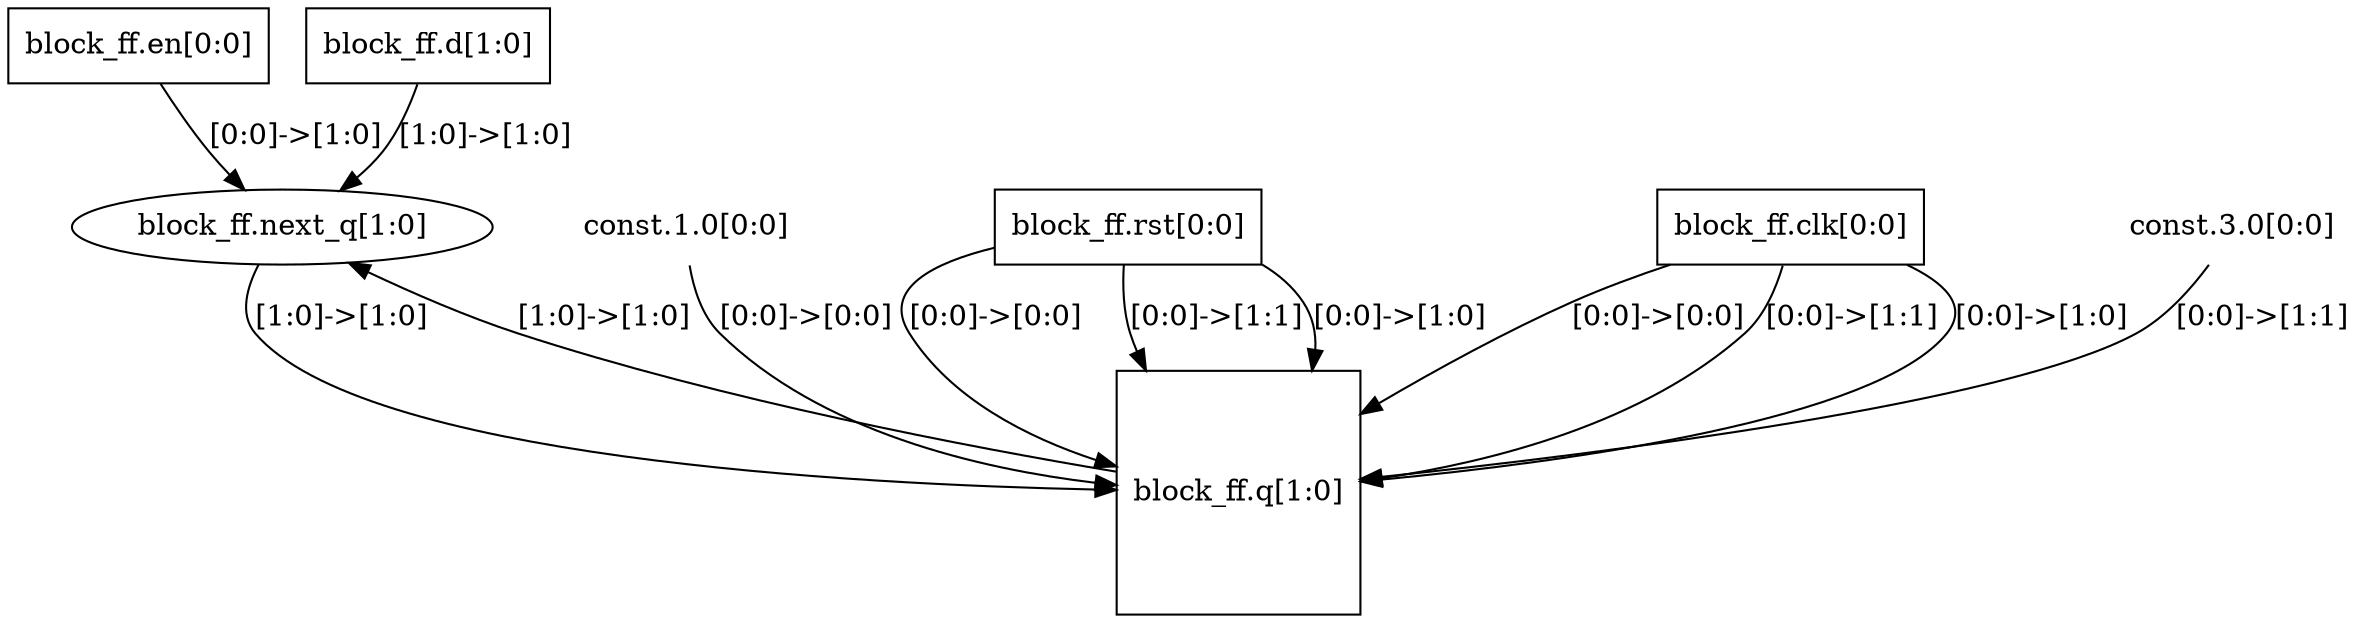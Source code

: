 digraph G {
	"block_ff.en" -> "block_ff.next_q"[label="[0:0]->[1:0]"];
	"block_ff.q" -> "block_ff.next_q"[label="[1:0]->[1:0]"];
	"block_ff.d" -> "block_ff.next_q"[label="[1:0]->[1:0]"];
	"const.1.0" [shape=none, label="const.1.0[0:0]"];
	"const.1.0" -> "block_ff.q"[label="[0:0]->[0:0]"];
	"block_ff.rst" -> "block_ff.q"[label="[0:0]->[0:0]"];
	"block_ff.clk" -> "block_ff.q"[label="[0:0]->[0:0]"];
	"const.3.0" [shape=none, label="const.3.0[0:0]"];
	"const.3.0" -> "block_ff.q"[label="[0:0]->[1:1]"];
	"block_ff.rst" -> "block_ff.q"[label="[0:0]->[1:1]"];
	"block_ff.clk" -> "block_ff.q"[label="[0:0]->[1:1]"];
	"block_ff.next_q" -> "block_ff.q"[label="[1:0]->[1:0]"];
	"block_ff.rst" -> "block_ff.q"[label="[0:0]->[1:0]"];
	"block_ff.clk" -> "block_ff.q"[label="[0:0]->[1:0]"];
	"block_ff.clk" [shape=rectangle, label="block_ff.clk[0:0]"];
	"block_ff.d" [shape=rectangle, label="block_ff.d[1:0]"];
	"block_ff.en" [shape=rectangle, label="block_ff.en[0:0]"];
	"block_ff.next_q" [shape=ellipse, label="block_ff.next_q[1:0]"];
	"block_ff.q" [shape=square, label="block_ff.q[1:0]"];
	"block_ff.rst" [shape=rectangle, label="block_ff.rst[0:0]"];
}
